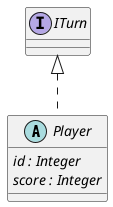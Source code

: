 @startuml player

abstract class Player implements ITurn{
    {abstract} id : Integer
    {abstract} score : Integer
}

@enduml